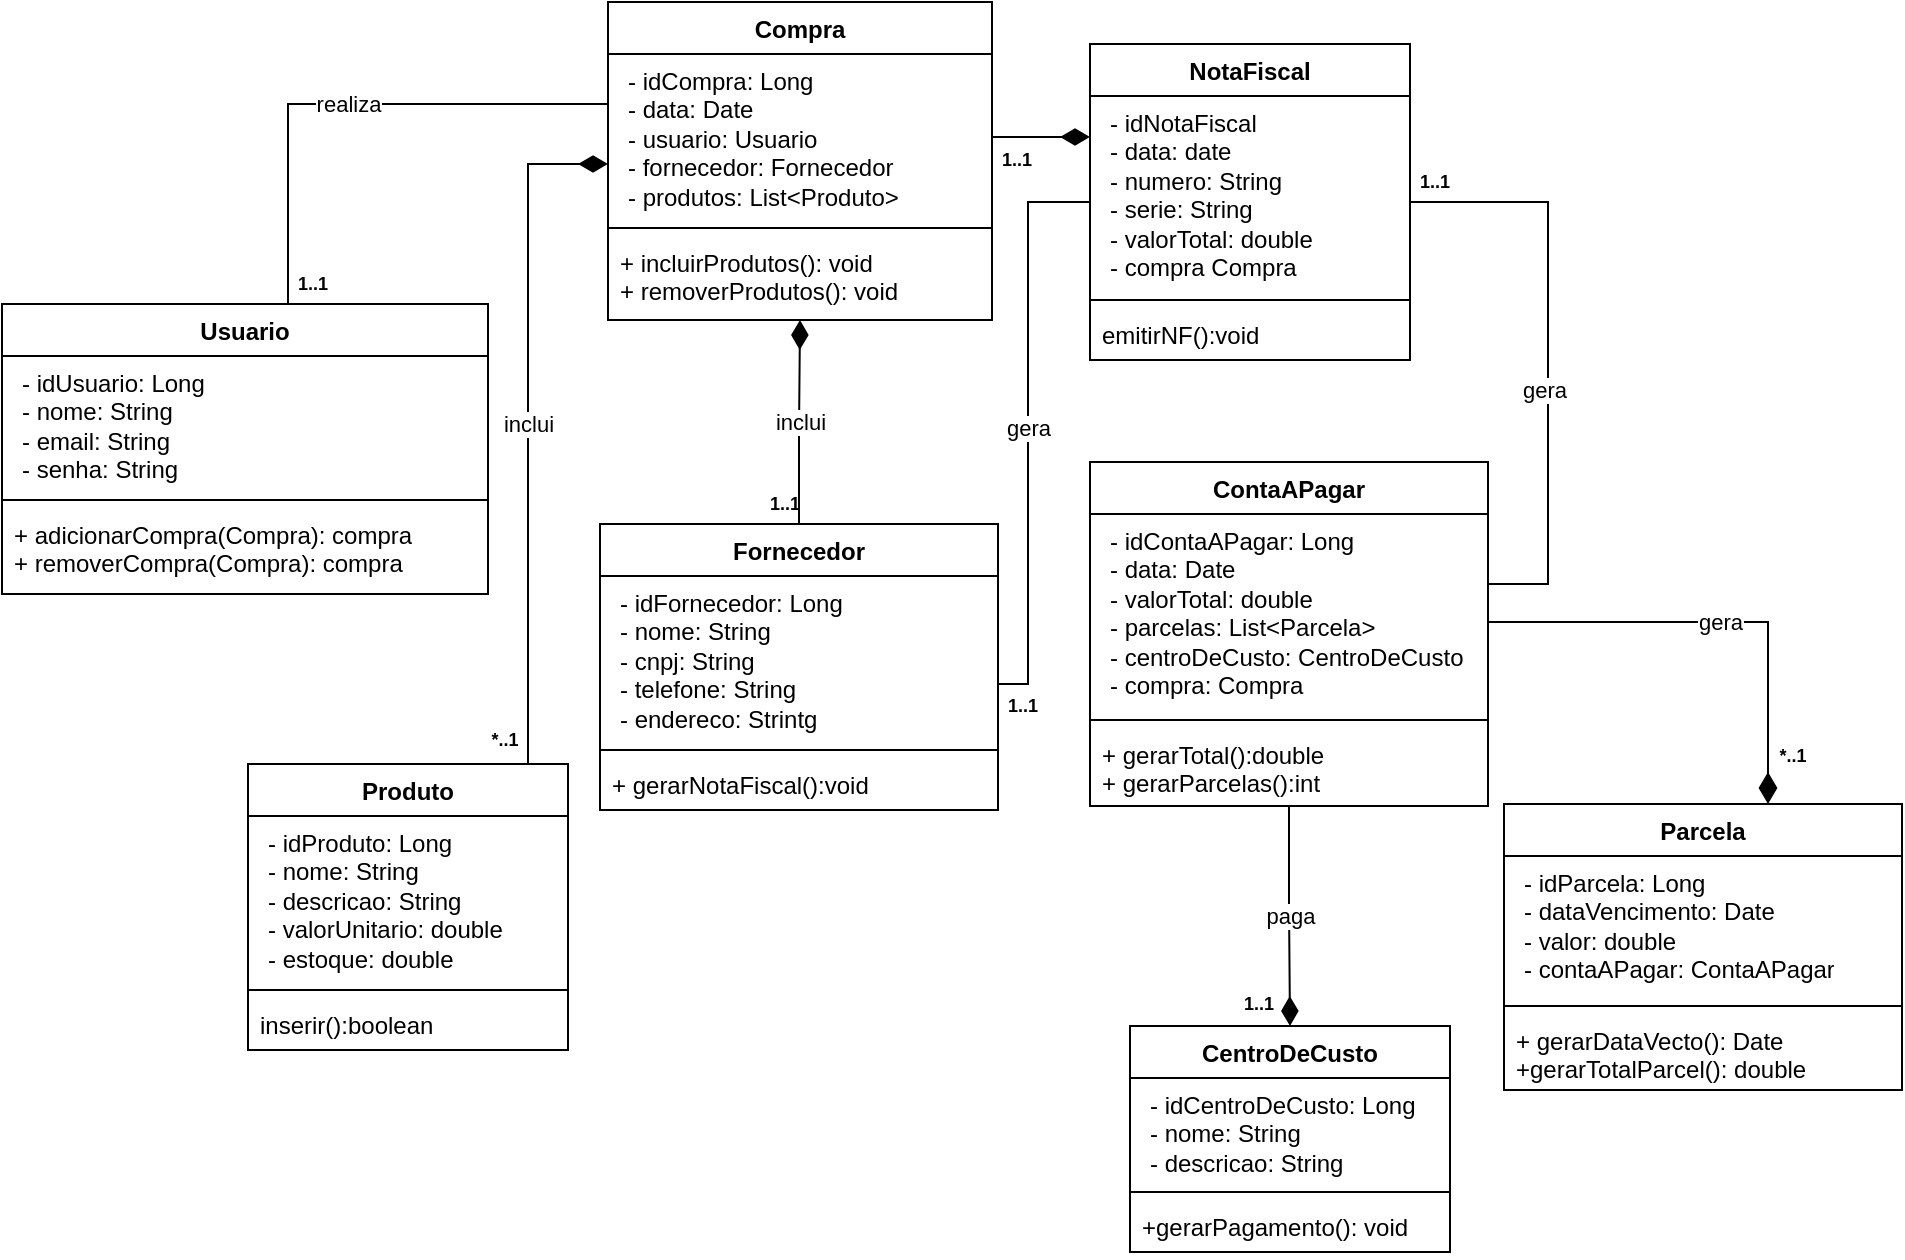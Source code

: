 <mxfile version="22.0.8" type="github">
  <diagram id="ejoPyxp90-CfTiqqr6YZ" name="Page-1">
    <mxGraphModel dx="1526" dy="965" grid="1" gridSize="10" guides="1" tooltips="1" connect="1" arrows="1" fold="1" page="0" pageScale="1" pageWidth="850" pageHeight="1100" math="0" shadow="0">
      <root>
        <mxCell id="0" />
        <mxCell id="1" parent="0" />
        <mxCell id="A9cpmc5HUKlGuk4Z43Z2-73" value="" style="group" vertex="1" connectable="0" parent="1">
          <mxGeometry x="-43" y="-21" width="950" height="625" as="geometry" />
        </mxCell>
        <mxCell id="A9cpmc5HUKlGuk4Z43Z2-11" value="&lt;b style=&quot;border-color: var(--border-color);&quot;&gt;Usuario&lt;/b&gt;" style="swimlane;fontStyle=1;align=center;verticalAlign=top;childLayout=stackLayout;horizontal=1;startSize=26;horizontalStack=0;resizeParent=1;resizeParentMax=0;resizeLast=0;collapsible=1;marginBottom=0;whiteSpace=wrap;html=1;" vertex="1" parent="A9cpmc5HUKlGuk4Z43Z2-73">
          <mxGeometry y="151" width="243" height="145" as="geometry">
            <mxRectangle x="-149" width="90" height="30" as="alternateBounds" />
          </mxGeometry>
        </mxCell>
        <mxCell id="A9cpmc5HUKlGuk4Z43Z2-12" value="&lt;p style=&quot;border-color: var(--border-color); margin: 0px 0px 0px 4px;&quot;&gt;- idUsuario: Long&lt;/p&gt;&lt;p style=&quot;border-color: var(--border-color); margin: 0px 0px 0px 4px;&quot;&gt;- nome: String&lt;/p&gt;&lt;p style=&quot;border-color: var(--border-color); margin: 0px 0px 0px 4px;&quot;&gt;- email: String&lt;/p&gt;&lt;p style=&quot;border-color: var(--border-color); margin: 0px 0px 0px 4px;&quot;&gt;- senha: String&lt;/p&gt;" style="text;strokeColor=none;fillColor=none;align=left;verticalAlign=top;spacingLeft=4;spacingRight=4;overflow=hidden;rotatable=0;points=[[0,0.5],[1,0.5]];portConstraint=eastwest;whiteSpace=wrap;html=1;" vertex="1" parent="A9cpmc5HUKlGuk4Z43Z2-11">
          <mxGeometry y="26" width="243" height="68" as="geometry" />
        </mxCell>
        <mxCell id="A9cpmc5HUKlGuk4Z43Z2-13" value="" style="line;strokeWidth=1;fillColor=none;align=left;verticalAlign=middle;spacingTop=-1;spacingLeft=3;spacingRight=3;rotatable=0;labelPosition=right;points=[];portConstraint=eastwest;strokeColor=inherit;" vertex="1" parent="A9cpmc5HUKlGuk4Z43Z2-11">
          <mxGeometry y="94" width="243" height="8" as="geometry" />
        </mxCell>
        <mxCell id="A9cpmc5HUKlGuk4Z43Z2-14" value="+&amp;nbsp;adicionarCompra(Compra): compra&lt;br&gt;+ removerCompra(Compra): compra" style="text;strokeColor=none;fillColor=none;align=left;verticalAlign=top;spacingLeft=4;spacingRight=4;overflow=hidden;rotatable=0;points=[[0,0.5],[1,0.5]];portConstraint=eastwest;whiteSpace=wrap;html=1;" vertex="1" parent="A9cpmc5HUKlGuk4Z43Z2-11">
          <mxGeometry y="102" width="243" height="43" as="geometry" />
        </mxCell>
        <mxCell id="A9cpmc5HUKlGuk4Z43Z2-19" value="&lt;b style=&quot;border-color: var(--border-color);&quot;&gt;Compra&lt;/b&gt;" style="swimlane;fontStyle=1;align=center;verticalAlign=top;childLayout=stackLayout;horizontal=1;startSize=26;horizontalStack=0;resizeParent=1;resizeParentMax=0;resizeLast=0;collapsible=1;marginBottom=0;whiteSpace=wrap;html=1;" vertex="1" parent="A9cpmc5HUKlGuk4Z43Z2-73">
          <mxGeometry x="303" width="192" height="159" as="geometry" />
        </mxCell>
        <mxCell id="A9cpmc5HUKlGuk4Z43Z2-20" value="&lt;p style=&quot;border-color: var(--border-color); margin: 0px 0px 0px 4px;&quot;&gt;- idCompra: Long&lt;br style=&quot;border-color: var(--border-color);&quot;&gt;&lt;span style=&quot;&quot;&gt;- data: Date&lt;/span&gt;&lt;br style=&quot;border-color: var(--border-color);&quot;&gt;&lt;span style=&quot;&quot;&gt;- usuario: Usuario&lt;/span&gt;&lt;br style=&quot;border-color: var(--border-color);&quot;&gt;&lt;span style=&quot;&quot;&gt;- fornecedor: Fornecedor&lt;/span&gt;&lt;br style=&quot;border-color: var(--border-color);&quot;&gt;&lt;span style=&quot;&quot;&gt;- produtos: List&amp;lt;Produto&amp;gt;&lt;/span&gt;&lt;br&gt;&lt;/p&gt;" style="text;strokeColor=none;fillColor=none;align=left;verticalAlign=top;spacingLeft=4;spacingRight=4;overflow=hidden;rotatable=0;points=[[0,0.5],[1,0.5]];portConstraint=eastwest;whiteSpace=wrap;html=1;" vertex="1" parent="A9cpmc5HUKlGuk4Z43Z2-19">
          <mxGeometry y="26" width="192" height="83" as="geometry" />
        </mxCell>
        <mxCell id="A9cpmc5HUKlGuk4Z43Z2-21" value="" style="line;strokeWidth=1;fillColor=none;align=left;verticalAlign=middle;spacingTop=-1;spacingLeft=3;spacingRight=3;rotatable=0;labelPosition=right;points=[];portConstraint=eastwest;strokeColor=inherit;" vertex="1" parent="A9cpmc5HUKlGuk4Z43Z2-19">
          <mxGeometry y="109" width="192" height="8" as="geometry" />
        </mxCell>
        <mxCell id="A9cpmc5HUKlGuk4Z43Z2-22" value="+ incluirProdutos(): void&lt;br&gt;+ removerProdutos(): void" style="text;strokeColor=none;fillColor=none;align=left;verticalAlign=top;spacingLeft=4;spacingRight=4;overflow=hidden;rotatable=0;points=[[0,0.5],[1,0.5]];portConstraint=eastwest;whiteSpace=wrap;html=1;" vertex="1" parent="A9cpmc5HUKlGuk4Z43Z2-19">
          <mxGeometry y="117" width="192" height="42" as="geometry" />
        </mxCell>
        <mxCell id="A9cpmc5HUKlGuk4Z43Z2-52" value="inclui" style="edgeStyle=orthogonalEdgeStyle;rounded=0;orthogonalLoop=1;jettySize=auto;html=1;endArrow=diamondThin;endFill=1;startArrow=none;startFill=0;endSize=12;" edge="1" parent="A9cpmc5HUKlGuk4Z43Z2-73" source="A9cpmc5HUKlGuk4Z43Z2-24" target="A9cpmc5HUKlGuk4Z43Z2-19">
          <mxGeometry relative="1" as="geometry">
            <Array as="points">
              <mxPoint x="263" y="81" />
            </Array>
          </mxGeometry>
        </mxCell>
        <mxCell id="A9cpmc5HUKlGuk4Z43Z2-24" value="&lt;b style=&quot;border-color: var(--border-color);&quot;&gt;Produto&lt;/b&gt;" style="swimlane;fontStyle=1;align=center;verticalAlign=top;childLayout=stackLayout;horizontal=1;startSize=26;horizontalStack=0;resizeParent=1;resizeParentMax=0;resizeLast=0;collapsible=1;marginBottom=0;whiteSpace=wrap;html=1;" vertex="1" parent="A9cpmc5HUKlGuk4Z43Z2-73">
          <mxGeometry x="123" y="381" width="160" height="143" as="geometry" />
        </mxCell>
        <mxCell id="A9cpmc5HUKlGuk4Z43Z2-25" value="&lt;p style=&quot;border-color: var(--border-color); margin: 0px 0px 0px 4px;&quot;&gt;- idProduto: Long&lt;/p&gt;&lt;p style=&quot;border-color: var(--border-color); margin: 0px 0px 0px 4px;&quot;&gt;- nome: String&lt;/p&gt;&lt;p style=&quot;border-color: var(--border-color); margin: 0px 0px 0px 4px;&quot;&gt;- descricao: String&lt;/p&gt;&lt;p style=&quot;border-color: var(--border-color); margin: 0px 0px 0px 4px;&quot;&gt;- valorUnitario: double&lt;/p&gt;&lt;p style=&quot;border-color: var(--border-color); margin: 0px 0px 0px 4px;&quot;&gt;- estoque: double&lt;/p&gt;" style="text;strokeColor=none;fillColor=none;align=left;verticalAlign=top;spacingLeft=4;spacingRight=4;overflow=hidden;rotatable=0;points=[[0,0.5],[1,0.5]];portConstraint=eastwest;whiteSpace=wrap;html=1;" vertex="1" parent="A9cpmc5HUKlGuk4Z43Z2-24">
          <mxGeometry y="26" width="160" height="83" as="geometry" />
        </mxCell>
        <mxCell id="A9cpmc5HUKlGuk4Z43Z2-26" value="" style="line;strokeWidth=1;fillColor=none;align=left;verticalAlign=middle;spacingTop=-1;spacingLeft=3;spacingRight=3;rotatable=0;labelPosition=right;points=[];portConstraint=eastwest;strokeColor=inherit;" vertex="1" parent="A9cpmc5HUKlGuk4Z43Z2-24">
          <mxGeometry y="109" width="160" height="8" as="geometry" />
        </mxCell>
        <mxCell id="A9cpmc5HUKlGuk4Z43Z2-27" value="inserir():boolean" style="text;strokeColor=none;fillColor=none;align=left;verticalAlign=top;spacingLeft=4;spacingRight=4;overflow=hidden;rotatable=0;points=[[0,0.5],[1,0.5]];portConstraint=eastwest;whiteSpace=wrap;html=1;" vertex="1" parent="A9cpmc5HUKlGuk4Z43Z2-24">
          <mxGeometry y="117" width="160" height="26" as="geometry" />
        </mxCell>
        <mxCell id="A9cpmc5HUKlGuk4Z43Z2-67" value="inclui" style="edgeStyle=orthogonalEdgeStyle;shape=connector;rounded=0;orthogonalLoop=1;jettySize=auto;html=1;labelBackgroundColor=default;strokeColor=default;align=center;verticalAlign=middle;fontFamily=Helvetica;fontSize=11;fontColor=default;endArrow=diamondThin;endFill=1;endSize=12;" edge="1" parent="A9cpmc5HUKlGuk4Z43Z2-73" source="A9cpmc5HUKlGuk4Z43Z2-28" target="A9cpmc5HUKlGuk4Z43Z2-19">
          <mxGeometry relative="1" as="geometry" />
        </mxCell>
        <mxCell id="A9cpmc5HUKlGuk4Z43Z2-28" value="&lt;b style=&quot;border-color: var(--border-color);&quot;&gt;Fornecedor&lt;/b&gt;" style="swimlane;fontStyle=1;align=center;verticalAlign=top;childLayout=stackLayout;horizontal=1;startSize=26;horizontalStack=0;resizeParent=1;resizeParentMax=0;resizeLast=0;collapsible=1;marginBottom=0;whiteSpace=wrap;html=1;" vertex="1" parent="A9cpmc5HUKlGuk4Z43Z2-73">
          <mxGeometry x="299" y="261" width="199" height="143" as="geometry" />
        </mxCell>
        <mxCell id="A9cpmc5HUKlGuk4Z43Z2-29" value="&lt;p style=&quot;border-color: var(--border-color); margin: 0px 0px 0px 4px;&quot;&gt;- idFornecedor: Long&lt;/p&gt;&lt;p style=&quot;border-color: var(--border-color); margin: 0px 0px 0px 4px;&quot;&gt;- nome: String&lt;/p&gt;&lt;p style=&quot;border-color: var(--border-color); margin: 0px 0px 0px 4px;&quot;&gt;- cnpj: String&lt;/p&gt;&lt;p style=&quot;border-color: var(--border-color); margin: 0px 0px 0px 4px;&quot;&gt;- telefone: String&lt;/p&gt;&lt;p style=&quot;border-color: var(--border-color); margin: 0px 0px 0px 4px;&quot;&gt;- endereco: Strintg&lt;/p&gt;" style="text;strokeColor=none;fillColor=none;align=left;verticalAlign=top;spacingLeft=4;spacingRight=4;overflow=hidden;rotatable=0;points=[[0,0.5],[1,0.5]];portConstraint=eastwest;whiteSpace=wrap;html=1;" vertex="1" parent="A9cpmc5HUKlGuk4Z43Z2-28">
          <mxGeometry y="26" width="199" height="83" as="geometry" />
        </mxCell>
        <mxCell id="A9cpmc5HUKlGuk4Z43Z2-30" value="" style="line;strokeWidth=1;fillColor=none;align=left;verticalAlign=middle;spacingTop=-1;spacingLeft=3;spacingRight=3;rotatable=0;labelPosition=right;points=[];portConstraint=eastwest;strokeColor=inherit;" vertex="1" parent="A9cpmc5HUKlGuk4Z43Z2-28">
          <mxGeometry y="109" width="199" height="8" as="geometry" />
        </mxCell>
        <mxCell id="A9cpmc5HUKlGuk4Z43Z2-31" value="+&amp;nbsp;gerarNotaFiscal():void" style="text;strokeColor=none;fillColor=none;align=left;verticalAlign=top;spacingLeft=4;spacingRight=4;overflow=hidden;rotatable=0;points=[[0,0.5],[1,0.5]];portConstraint=eastwest;whiteSpace=wrap;html=1;" vertex="1" parent="A9cpmc5HUKlGuk4Z43Z2-28">
          <mxGeometry y="117" width="199" height="26" as="geometry" />
        </mxCell>
        <mxCell id="A9cpmc5HUKlGuk4Z43Z2-32" value="&lt;b style=&quot;border-color: var(--border-color);&quot;&gt;NotaFiscal&lt;/b&gt;" style="swimlane;fontStyle=1;align=center;verticalAlign=top;childLayout=stackLayout;horizontal=1;startSize=26;horizontalStack=0;resizeParent=1;resizeParentMax=0;resizeLast=0;collapsible=1;marginBottom=0;whiteSpace=wrap;html=1;" vertex="1" parent="A9cpmc5HUKlGuk4Z43Z2-73">
          <mxGeometry x="544" y="21" width="160" height="158" as="geometry" />
        </mxCell>
        <mxCell id="A9cpmc5HUKlGuk4Z43Z2-33" value="&lt;p style=&quot;border-color: var(--border-color); margin: 0px 0px 0px 4px;&quot;&gt;- idNotaFiscal&lt;/p&gt;&lt;p style=&quot;border-color: var(--border-color); margin: 0px 0px 0px 4px;&quot;&gt;- data: date&lt;/p&gt;&lt;p style=&quot;border-color: var(--border-color); margin: 0px 0px 0px 4px;&quot;&gt;- numero: String&lt;/p&gt;&lt;p style=&quot;border-color: var(--border-color); margin: 0px 0px 0px 4px;&quot;&gt;- serie: String&lt;/p&gt;&lt;p style=&quot;border-color: var(--border-color); margin: 0px 0px 0px 4px;&quot;&gt;- valorTotal: double&lt;/p&gt;&lt;p style=&quot;border-color: var(--border-color); margin: 0px 0px 0px 4px;&quot;&gt;- compra Compra&lt;/p&gt;" style="text;strokeColor=none;fillColor=none;align=left;verticalAlign=top;spacingLeft=4;spacingRight=4;overflow=hidden;rotatable=0;points=[[0,0.5],[1,0.5]];portConstraint=eastwest;whiteSpace=wrap;html=1;" vertex="1" parent="A9cpmc5HUKlGuk4Z43Z2-32">
          <mxGeometry y="26" width="160" height="98" as="geometry" />
        </mxCell>
        <mxCell id="A9cpmc5HUKlGuk4Z43Z2-34" value="" style="line;strokeWidth=1;fillColor=none;align=left;verticalAlign=middle;spacingTop=-1;spacingLeft=3;spacingRight=3;rotatable=0;labelPosition=right;points=[];portConstraint=eastwest;strokeColor=inherit;" vertex="1" parent="A9cpmc5HUKlGuk4Z43Z2-32">
          <mxGeometry y="124" width="160" height="8" as="geometry" />
        </mxCell>
        <mxCell id="A9cpmc5HUKlGuk4Z43Z2-35" value="emitirNF():void" style="text;strokeColor=none;fillColor=none;align=left;verticalAlign=top;spacingLeft=4;spacingRight=4;overflow=hidden;rotatable=0;points=[[0,0.5],[1,0.5]];portConstraint=eastwest;whiteSpace=wrap;html=1;" vertex="1" parent="A9cpmc5HUKlGuk4Z43Z2-32">
          <mxGeometry y="132" width="160" height="26" as="geometry" />
        </mxCell>
        <mxCell id="A9cpmc5HUKlGuk4Z43Z2-36" value="&lt;b style=&quot;border-color: var(--border-color);&quot;&gt;Parcela&lt;/b&gt;" style="swimlane;fontStyle=1;align=center;verticalAlign=top;childLayout=stackLayout;horizontal=1;startSize=26;horizontalStack=0;resizeParent=1;resizeParentMax=0;resizeLast=0;collapsible=1;marginBottom=0;whiteSpace=wrap;html=1;" vertex="1" parent="A9cpmc5HUKlGuk4Z43Z2-73">
          <mxGeometry x="751" y="401" width="199" height="143" as="geometry" />
        </mxCell>
        <mxCell id="A9cpmc5HUKlGuk4Z43Z2-37" value="&lt;p style=&quot;border-color: var(--border-color); margin: 0px 0px 0px 4px;&quot;&gt;- idParcela: Long&lt;/p&gt;&lt;p style=&quot;border-color: var(--border-color); margin: 0px 0px 0px 4px;&quot;&gt;- dataVencimento: Date&lt;/p&gt;&lt;p style=&quot;border-color: var(--border-color); margin: 0px 0px 0px 4px;&quot;&gt;- valor: double&lt;/p&gt;&lt;p style=&quot;border-color: var(--border-color); margin: 0px 0px 0px 4px;&quot;&gt;- contaAPagar: ContaAPagar&lt;/p&gt;" style="text;strokeColor=none;fillColor=none;align=left;verticalAlign=top;spacingLeft=4;spacingRight=4;overflow=hidden;rotatable=0;points=[[0,0.5],[1,0.5]];portConstraint=eastwest;whiteSpace=wrap;html=1;" vertex="1" parent="A9cpmc5HUKlGuk4Z43Z2-36">
          <mxGeometry y="26" width="199" height="71" as="geometry" />
        </mxCell>
        <mxCell id="A9cpmc5HUKlGuk4Z43Z2-38" value="" style="line;strokeWidth=1;fillColor=none;align=left;verticalAlign=middle;spacingTop=-1;spacingLeft=3;spacingRight=3;rotatable=0;labelPosition=right;points=[];portConstraint=eastwest;strokeColor=inherit;" vertex="1" parent="A9cpmc5HUKlGuk4Z43Z2-36">
          <mxGeometry y="97" width="199" height="8" as="geometry" />
        </mxCell>
        <mxCell id="A9cpmc5HUKlGuk4Z43Z2-39" value="+ gerarDataVecto(): Date&lt;br&gt;+gerarTotalParcel(): double" style="text;strokeColor=none;fillColor=none;align=left;verticalAlign=top;spacingLeft=4;spacingRight=4;overflow=hidden;rotatable=0;points=[[0,0.5],[1,0.5]];portConstraint=eastwest;whiteSpace=wrap;html=1;" vertex="1" parent="A9cpmc5HUKlGuk4Z43Z2-36">
          <mxGeometry y="105" width="199" height="38" as="geometry" />
        </mxCell>
        <mxCell id="A9cpmc5HUKlGuk4Z43Z2-40" value="&lt;b style=&quot;border-color: var(--border-color);&quot;&gt;ContaAPagar&lt;/b&gt;" style="swimlane;fontStyle=1;align=center;verticalAlign=top;childLayout=stackLayout;horizontal=1;startSize=26;horizontalStack=0;resizeParent=1;resizeParentMax=0;resizeLast=0;collapsible=1;marginBottom=0;whiteSpace=wrap;html=1;" vertex="1" parent="A9cpmc5HUKlGuk4Z43Z2-73">
          <mxGeometry x="544" y="230" width="199" height="172" as="geometry" />
        </mxCell>
        <mxCell id="A9cpmc5HUKlGuk4Z43Z2-41" value="&lt;p style=&quot;border-color: var(--border-color); margin: 0px 0px 0px 4px;&quot;&gt;- idContaAPagar: Long&lt;/p&gt;&lt;p style=&quot;border-color: var(--border-color); margin: 0px 0px 0px 4px;&quot;&gt;- data: Date&lt;/p&gt;&lt;p style=&quot;border-color: var(--border-color); margin: 0px 0px 0px 4px;&quot;&gt;- valorTotal: double&lt;/p&gt;&lt;p style=&quot;border-color: var(--border-color); margin: 0px 0px 0px 4px;&quot;&gt;- parcelas: List&amp;lt;Parcela&amp;gt;&lt;/p&gt;&lt;p style=&quot;border-color: var(--border-color); margin: 0px 0px 0px 4px;&quot;&gt;- centroDeCusto: CentroDeCusto&lt;/p&gt;&lt;p style=&quot;border-color: var(--border-color); margin: 0px 0px 0px 4px;&quot;&gt;- compra: Compra&lt;/p&gt;" style="text;strokeColor=none;fillColor=none;align=left;verticalAlign=top;spacingLeft=4;spacingRight=4;overflow=hidden;rotatable=0;points=[[0,0.5],[1,0.5]];portConstraint=eastwest;whiteSpace=wrap;html=1;" vertex="1" parent="A9cpmc5HUKlGuk4Z43Z2-40">
          <mxGeometry y="26" width="199" height="99" as="geometry" />
        </mxCell>
        <mxCell id="A9cpmc5HUKlGuk4Z43Z2-42" value="" style="line;strokeWidth=1;fillColor=none;align=left;verticalAlign=middle;spacingTop=-1;spacingLeft=3;spacingRight=3;rotatable=0;labelPosition=right;points=[];portConstraint=eastwest;strokeColor=inherit;" vertex="1" parent="A9cpmc5HUKlGuk4Z43Z2-40">
          <mxGeometry y="125" width="199" height="8" as="geometry" />
        </mxCell>
        <mxCell id="A9cpmc5HUKlGuk4Z43Z2-43" value="+ gerarTotal():double&lt;br&gt;+ gerarParcelas():int" style="text;strokeColor=none;fillColor=none;align=left;verticalAlign=top;spacingLeft=4;spacingRight=4;overflow=hidden;rotatable=0;points=[[0,0.5],[1,0.5]];portConstraint=eastwest;whiteSpace=wrap;html=1;" vertex="1" parent="A9cpmc5HUKlGuk4Z43Z2-40">
          <mxGeometry y="133" width="199" height="39" as="geometry" />
        </mxCell>
        <mxCell id="A9cpmc5HUKlGuk4Z43Z2-44" value="&lt;b style=&quot;border-color: var(--border-color);&quot;&gt;CentroDeCusto&lt;/b&gt;" style="swimlane;fontStyle=1;align=center;verticalAlign=top;childLayout=stackLayout;horizontal=1;startSize=26;horizontalStack=0;resizeParent=1;resizeParentMax=0;resizeLast=0;collapsible=1;marginBottom=0;whiteSpace=wrap;html=1;" vertex="1" parent="A9cpmc5HUKlGuk4Z43Z2-73">
          <mxGeometry x="564" y="512" width="160" height="113" as="geometry" />
        </mxCell>
        <mxCell id="A9cpmc5HUKlGuk4Z43Z2-45" value="&lt;p style=&quot;border-color: var(--border-color); margin: 0px 0px 0px 4px;&quot;&gt;- idCentroDeCusto: Long&lt;/p&gt;&lt;p style=&quot;border-color: var(--border-color); margin: 0px 0px 0px 4px;&quot;&gt;- nome: String&lt;/p&gt;&lt;p style=&quot;border-color: var(--border-color); margin: 0px 0px 0px 4px;&quot;&gt;- descricao: String&lt;/p&gt;" style="text;strokeColor=none;fillColor=none;align=left;verticalAlign=top;spacingLeft=4;spacingRight=4;overflow=hidden;rotatable=0;points=[[0,0.5],[1,0.5]];portConstraint=eastwest;whiteSpace=wrap;html=1;" vertex="1" parent="A9cpmc5HUKlGuk4Z43Z2-44">
          <mxGeometry y="26" width="160" height="53" as="geometry" />
        </mxCell>
        <mxCell id="A9cpmc5HUKlGuk4Z43Z2-46" value="" style="line;strokeWidth=1;fillColor=none;align=left;verticalAlign=middle;spacingTop=-1;spacingLeft=3;spacingRight=3;rotatable=0;labelPosition=right;points=[];portConstraint=eastwest;strokeColor=inherit;" vertex="1" parent="A9cpmc5HUKlGuk4Z43Z2-44">
          <mxGeometry y="79" width="160" height="8" as="geometry" />
        </mxCell>
        <mxCell id="A9cpmc5HUKlGuk4Z43Z2-47" value="+gerarPagamento(): void" style="text;strokeColor=none;fillColor=none;align=left;verticalAlign=top;spacingLeft=4;spacingRight=4;overflow=hidden;rotatable=0;points=[[0,0.5],[1,0.5]];portConstraint=eastwest;whiteSpace=wrap;html=1;" vertex="1" parent="A9cpmc5HUKlGuk4Z43Z2-44">
          <mxGeometry y="87" width="160" height="26" as="geometry" />
        </mxCell>
        <mxCell id="A9cpmc5HUKlGuk4Z43Z2-48" value="realiza" style="edgeStyle=orthogonalEdgeStyle;rounded=0;orthogonalLoop=1;jettySize=auto;html=1;endArrow=none;endFill=0;" edge="1" parent="A9cpmc5HUKlGuk4Z43Z2-73" source="A9cpmc5HUKlGuk4Z43Z2-11" target="A9cpmc5HUKlGuk4Z43Z2-19">
          <mxGeometry relative="1" as="geometry">
            <mxPoint x="103" y="121" as="sourcePoint" />
            <Array as="points">
              <mxPoint x="143" y="51" />
            </Array>
          </mxGeometry>
        </mxCell>
        <mxCell id="A9cpmc5HUKlGuk4Z43Z2-49" value="1..1" style="text;align=center;fontStyle=1;verticalAlign=middle;spacingLeft=3;spacingRight=3;strokeColor=none;rotatable=0;points=[[0,0.5],[1,0.5]];portConstraint=eastwest;html=1;fontSize=9;" vertex="1" parent="A9cpmc5HUKlGuk4Z43Z2-73">
          <mxGeometry x="143" y="130" width="23" height="21" as="geometry" />
        </mxCell>
        <mxCell id="A9cpmc5HUKlGuk4Z43Z2-51" value="1..1" style="text;align=center;fontStyle=1;verticalAlign=middle;spacingLeft=3;spacingRight=3;strokeColor=none;rotatable=0;points=[[0,0.5],[1,0.5]];portConstraint=eastwest;html=1;fontSize=9;" vertex="1" parent="A9cpmc5HUKlGuk4Z43Z2-73">
          <mxGeometry x="495" y="68" width="23" height="21" as="geometry" />
        </mxCell>
        <mxCell id="A9cpmc5HUKlGuk4Z43Z2-53" value="*..1" style="text;align=center;fontStyle=1;verticalAlign=middle;spacingLeft=3;spacingRight=3;strokeColor=none;rotatable=0;points=[[0,0.5],[1,0.5]];portConstraint=eastwest;html=1;fontSize=9;" vertex="1" parent="A9cpmc5HUKlGuk4Z43Z2-73">
          <mxGeometry x="239" y="358" width="23" height="21" as="geometry" />
        </mxCell>
        <mxCell id="A9cpmc5HUKlGuk4Z43Z2-56" value="gera" style="edgeStyle=orthogonalEdgeStyle;rounded=0;orthogonalLoop=1;jettySize=auto;html=1;endArrow=none;endFill=0;" edge="1" parent="A9cpmc5HUKlGuk4Z43Z2-73" source="A9cpmc5HUKlGuk4Z43Z2-29" target="A9cpmc5HUKlGuk4Z43Z2-32">
          <mxGeometry relative="1" as="geometry">
            <Array as="points">
              <mxPoint x="513" y="341" />
              <mxPoint x="513" y="100" />
            </Array>
          </mxGeometry>
        </mxCell>
        <mxCell id="A9cpmc5HUKlGuk4Z43Z2-58" value="gera" style="edgeStyle=orthogonalEdgeStyle;shape=connector;rounded=0;orthogonalLoop=1;jettySize=auto;html=1;labelBackgroundColor=default;strokeColor=default;align=center;verticalAlign=middle;fontFamily=Helvetica;fontSize=11;fontColor=default;endArrow=diamondThin;endFill=1;endSize=13;" edge="1" parent="A9cpmc5HUKlGuk4Z43Z2-73" source="A9cpmc5HUKlGuk4Z43Z2-40" target="A9cpmc5HUKlGuk4Z43Z2-36">
          <mxGeometry relative="1" as="geometry">
            <mxPoint x="843" y="261" as="targetPoint" />
            <Array as="points">
              <mxPoint x="883" y="310" />
            </Array>
          </mxGeometry>
        </mxCell>
        <mxCell id="A9cpmc5HUKlGuk4Z43Z2-57" style="edgeStyle=orthogonalEdgeStyle;rounded=0;orthogonalLoop=1;jettySize=auto;html=1;endArrow=none;endFill=0;" edge="1" parent="A9cpmc5HUKlGuk4Z43Z2-73" source="A9cpmc5HUKlGuk4Z43Z2-41" target="A9cpmc5HUKlGuk4Z43Z2-32">
          <mxGeometry relative="1" as="geometry">
            <Array as="points">
              <mxPoint x="773" y="291" />
              <mxPoint x="773" y="100" />
            </Array>
          </mxGeometry>
        </mxCell>
        <mxCell id="A9cpmc5HUKlGuk4Z43Z2-71" value="gera" style="edgeLabel;html=1;align=center;verticalAlign=middle;resizable=0;points=[];fontSize=11;fontFamily=Helvetica;fontColor=default;" vertex="1" connectable="0" parent="A9cpmc5HUKlGuk4Z43Z2-57">
          <mxGeometry x="-0.119" y="2" relative="1" as="geometry">
            <mxPoint as="offset" />
          </mxGeometry>
        </mxCell>
        <mxCell id="A9cpmc5HUKlGuk4Z43Z2-60" value="1..1" style="text;align=center;fontStyle=1;verticalAlign=middle;spacingLeft=3;spacingRight=3;strokeColor=none;rotatable=0;points=[[0,0.5],[1,0.5]];portConstraint=eastwest;html=1;fontSize=9;" vertex="1" parent="A9cpmc5HUKlGuk4Z43Z2-73">
          <mxGeometry x="498" y="341" width="23" height="21" as="geometry" />
        </mxCell>
        <mxCell id="A9cpmc5HUKlGuk4Z43Z2-61" value="1..1" style="text;align=center;fontStyle=1;verticalAlign=middle;spacingLeft=3;spacingRight=3;strokeColor=none;rotatable=0;points=[[0,0.5],[1,0.5]];portConstraint=eastwest;html=1;fontSize=9;" vertex="1" parent="A9cpmc5HUKlGuk4Z43Z2-73">
          <mxGeometry x="616" y="490" width="23" height="21" as="geometry" />
        </mxCell>
        <mxCell id="A9cpmc5HUKlGuk4Z43Z2-62" value="*..1" style="text;align=center;fontStyle=1;verticalAlign=middle;spacingLeft=3;spacingRight=3;strokeColor=none;rotatable=0;points=[[0,0.5],[1,0.5]];portConstraint=eastwest;html=1;fontSize=9;" vertex="1" parent="A9cpmc5HUKlGuk4Z43Z2-73">
          <mxGeometry x="883" y="366" width="23" height="21" as="geometry" />
        </mxCell>
        <mxCell id="A9cpmc5HUKlGuk4Z43Z2-70" value="paga" style="edgeStyle=orthogonalEdgeStyle;shape=connector;rounded=0;orthogonalLoop=1;jettySize=auto;html=1;labelBackgroundColor=default;strokeColor=default;align=center;verticalAlign=middle;fontFamily=Helvetica;fontSize=11;fontColor=default;endArrow=diamondThin;endFill=1;endSize=12;" edge="1" parent="A9cpmc5HUKlGuk4Z43Z2-73" source="A9cpmc5HUKlGuk4Z43Z2-40" target="A9cpmc5HUKlGuk4Z43Z2-44">
          <mxGeometry relative="1" as="geometry" />
        </mxCell>
        <mxCell id="A9cpmc5HUKlGuk4Z43Z2-65" style="edgeStyle=orthogonalEdgeStyle;shape=connector;rounded=0;orthogonalLoop=1;jettySize=auto;html=1;labelBackgroundColor=default;strokeColor=default;align=center;verticalAlign=middle;fontFamily=Helvetica;fontSize=11;fontColor=default;endArrow=diamondThin;endFill=1;endSize=12;" edge="1" parent="A9cpmc5HUKlGuk4Z43Z2-73" source="A9cpmc5HUKlGuk4Z43Z2-20" target="A9cpmc5HUKlGuk4Z43Z2-32">
          <mxGeometry relative="1" as="geometry">
            <Array as="points">
              <mxPoint x="483" y="91" />
              <mxPoint x="483" y="91" />
            </Array>
          </mxGeometry>
        </mxCell>
        <mxCell id="A9cpmc5HUKlGuk4Z43Z2-68" value="1..1" style="text;align=center;fontStyle=1;verticalAlign=middle;spacingLeft=3;spacingRight=3;strokeColor=none;rotatable=0;points=[[0,0.5],[1,0.5]];portConstraint=eastwest;html=1;fontSize=9;" vertex="1" parent="A9cpmc5HUKlGuk4Z43Z2-73">
          <mxGeometry x="379" y="240" width="23" height="21" as="geometry" />
        </mxCell>
        <mxCell id="A9cpmc5HUKlGuk4Z43Z2-69" value="1..1" style="text;align=center;fontStyle=1;verticalAlign=middle;spacingLeft=3;spacingRight=3;strokeColor=none;rotatable=0;points=[[0,0.5],[1,0.5]];portConstraint=eastwest;html=1;fontSize=9;" vertex="1" parent="A9cpmc5HUKlGuk4Z43Z2-73">
          <mxGeometry x="704" y="79" width="23" height="21" as="geometry" />
        </mxCell>
      </root>
    </mxGraphModel>
  </diagram>
</mxfile>
